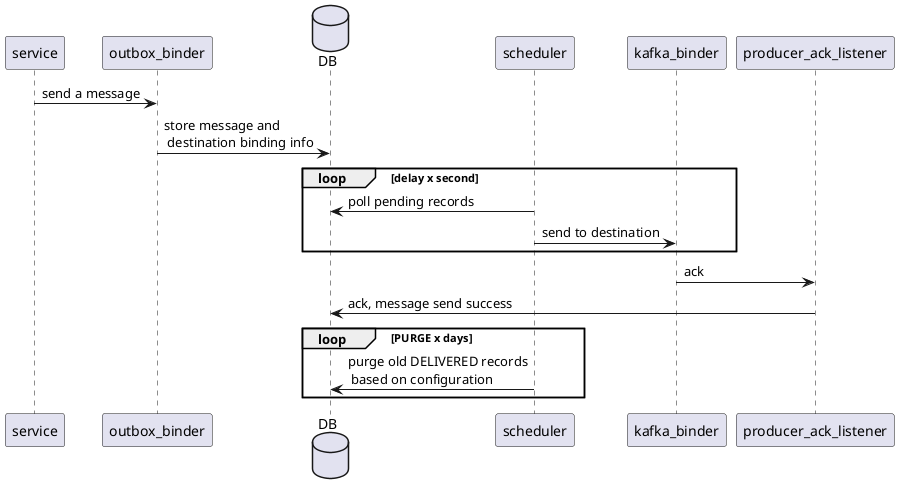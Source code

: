 @startuml

participant service as svc
participant outbox_binder as outbox
database DB as db
participant scheduler as scheduler
participant kafka_binder as kafka
participant producer_ack_listener as listener

svc->outbox: send a message
outbox->db: store message and \n destination binding info
loop delay x second
  scheduler->db: poll pending records
  scheduler->kafka: send to destination
end
kafka->listener: ack
listener->db: ack, message send success
loop PURGE x days
  scheduler->db: purge old DELIVERED records\n based on configuration
end
@enduml
